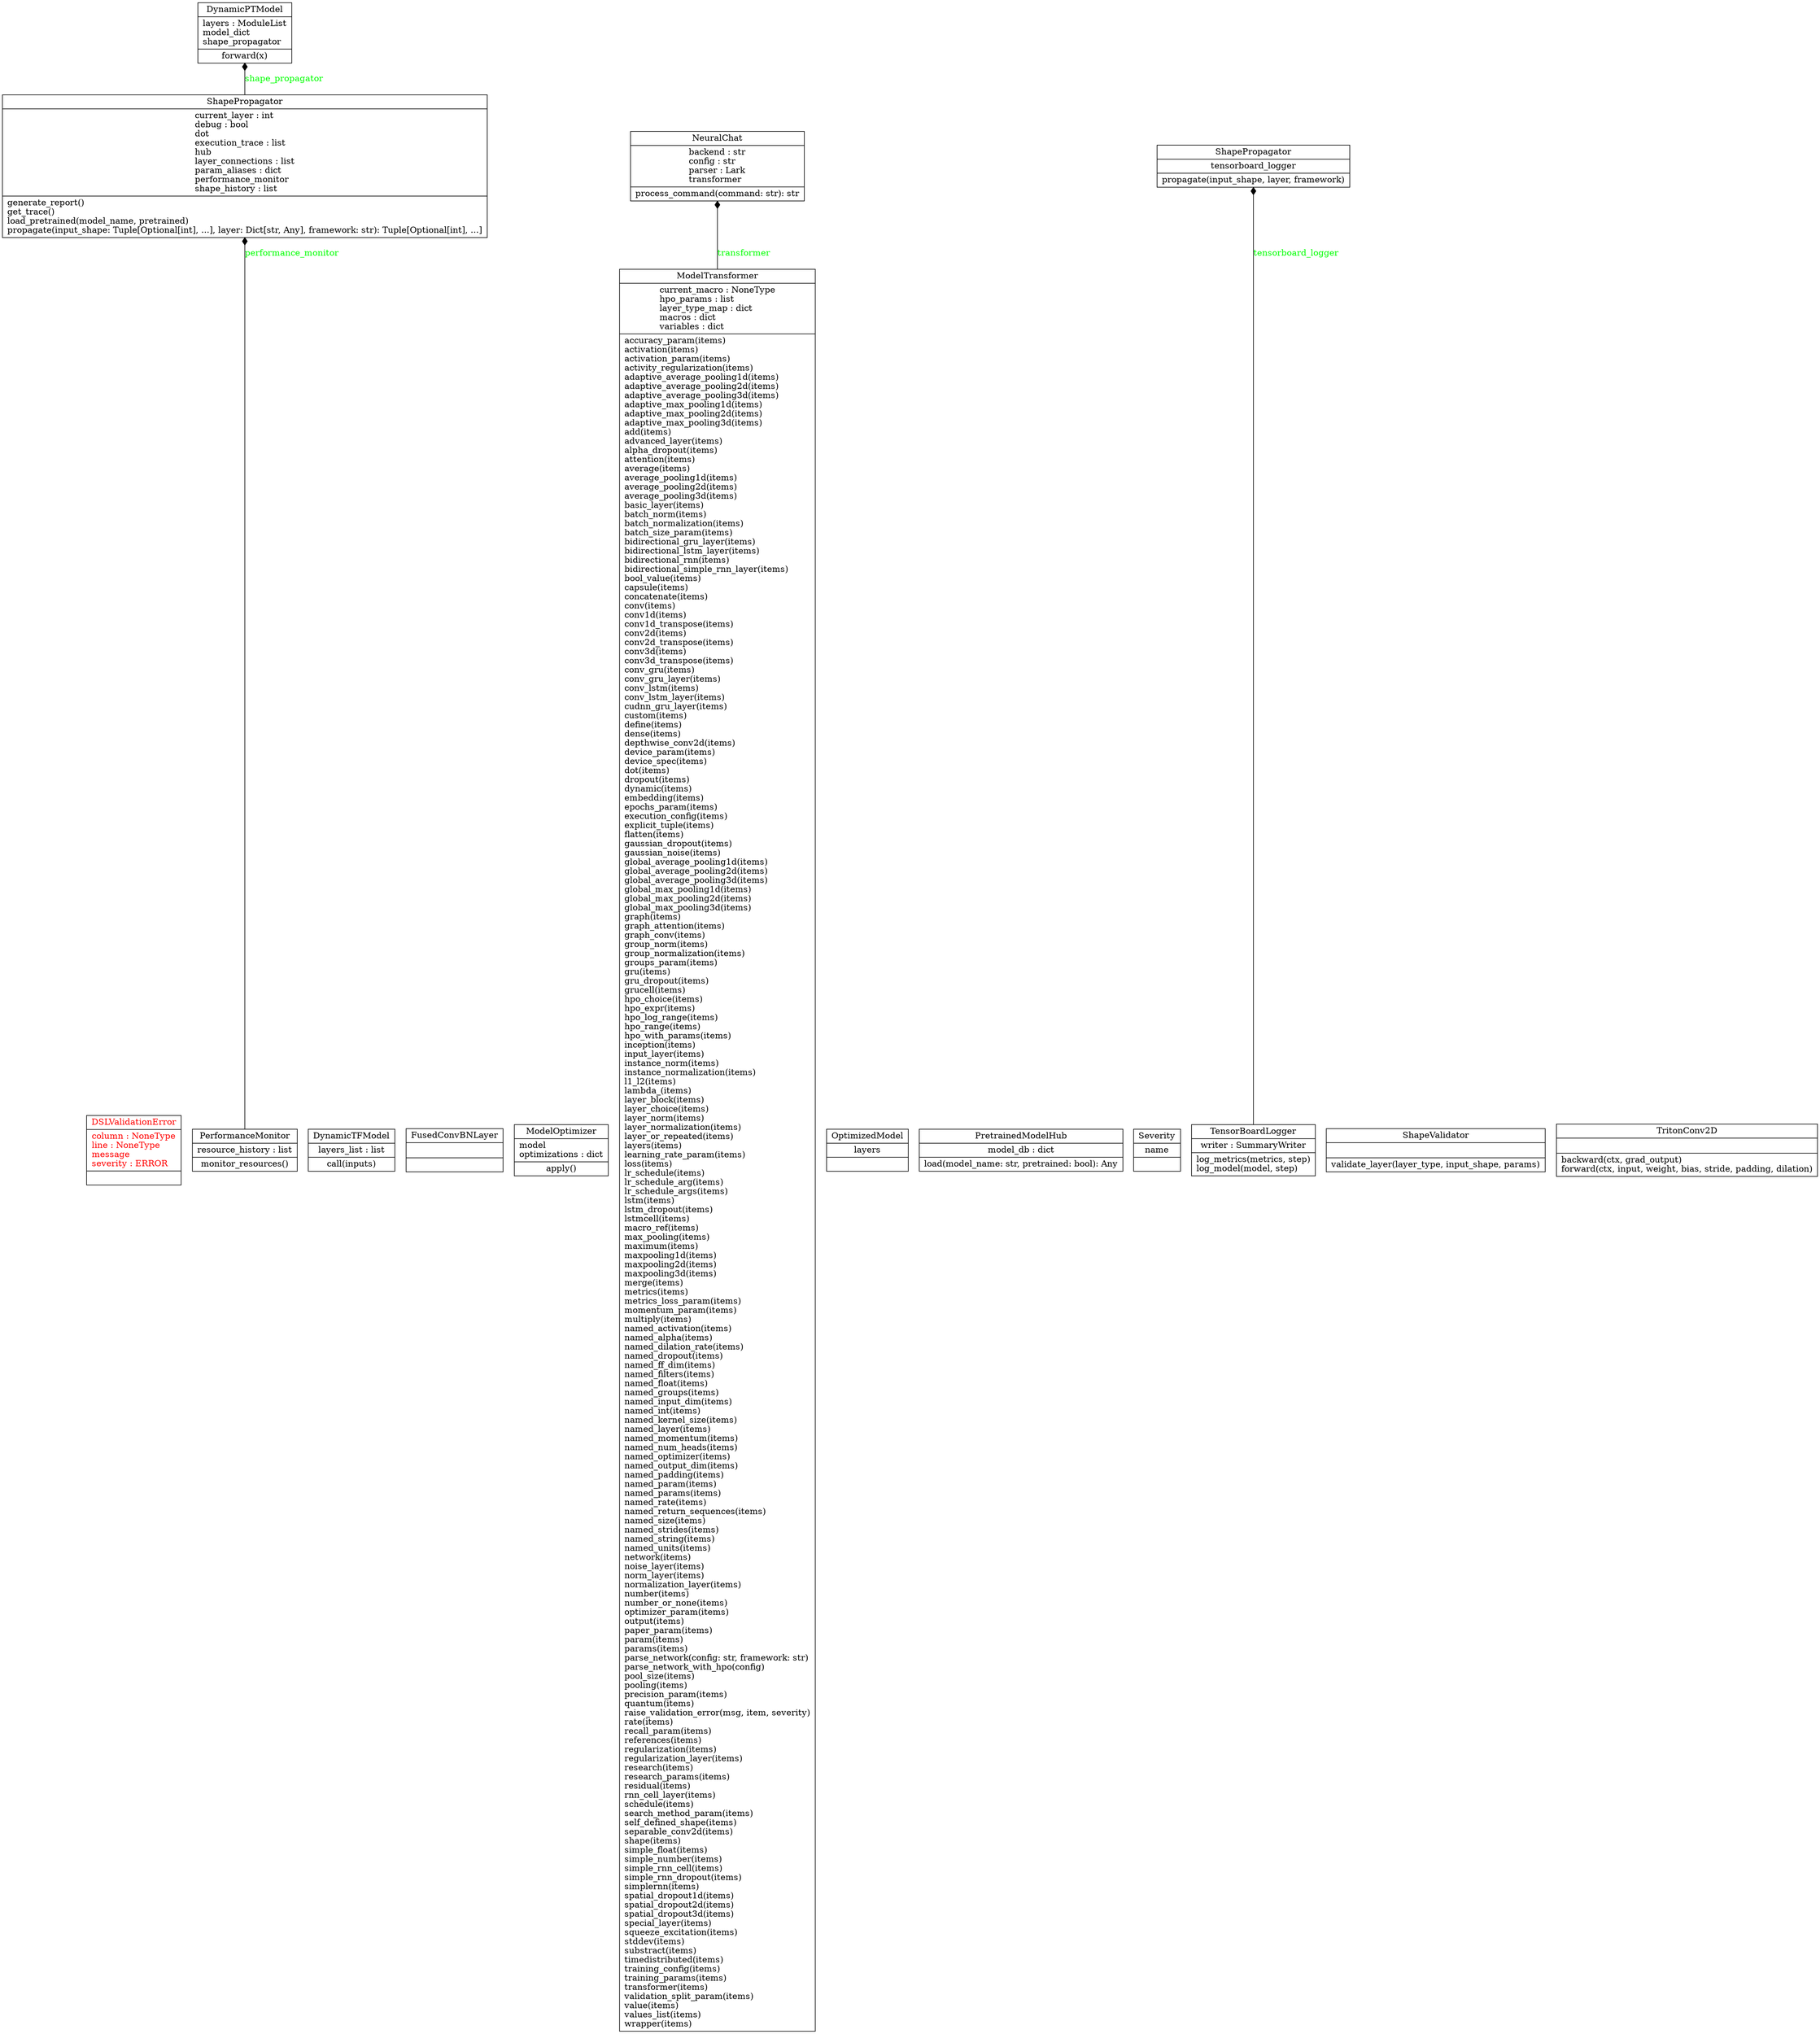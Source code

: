 digraph "classes" {
rankdir=BT
charset="utf-8"
"neural.parser.parser.DSLValidationError" [color="black", fontcolor="red", label=<{DSLValidationError|column : NoneType<br ALIGN="LEFT"/>line : NoneType<br ALIGN="LEFT"/>message<br ALIGN="LEFT"/>severity : ERROR<br ALIGN="LEFT"/>|}>, shape="record", style="solid"];
"neural.hpo.hpo.DynamicPTModel" [color="black", fontcolor="black", label=<{DynamicPTModel|layers : ModuleList<br ALIGN="LEFT"/>model_dict<br ALIGN="LEFT"/>shape_propagator<br ALIGN="LEFT"/>|forward(x)<br ALIGN="LEFT"/>}>, shape="record", style="solid"];
"neural.hpo.hpo.DynamicTFModel" [color="black", fontcolor="black", label=<{DynamicTFModel|layers_list : list<br ALIGN="LEFT"/>|call(inputs)<br ALIGN="LEFT"/>}>, shape="record", style="solid"];
"neural.pretrained_models.pretrained.FusedConvBNLayer" [color="black", fontcolor="black", label=<{FusedConvBNLayer|<br ALIGN="LEFT"/>|}>, shape="record", style="solid"];
"neural.pretrained_models.pretrained.ModelOptimizer" [color="black", fontcolor="black", label=<{ModelOptimizer|model<br ALIGN="LEFT"/>optimizations : dict<br ALIGN="LEFT"/>|apply()<br ALIGN="LEFT"/>}>, shape="record", style="solid"];
"neural.parser.parser.ModelTransformer" [color="black", fontcolor="black", label=<{ModelTransformer|current_macro : NoneType<br ALIGN="LEFT"/>hpo_params : list<br ALIGN="LEFT"/>layer_type_map : dict<br ALIGN="LEFT"/>macros : dict<br ALIGN="LEFT"/>variables : dict<br ALIGN="LEFT"/>|accuracy_param(items)<br ALIGN="LEFT"/>activation(items)<br ALIGN="LEFT"/>activation_param(items)<br ALIGN="LEFT"/>activity_regularization(items)<br ALIGN="LEFT"/>adaptive_average_pooling1d(items)<br ALIGN="LEFT"/>adaptive_average_pooling2d(items)<br ALIGN="LEFT"/>adaptive_average_pooling3d(items)<br ALIGN="LEFT"/>adaptive_max_pooling1d(items)<br ALIGN="LEFT"/>adaptive_max_pooling2d(items)<br ALIGN="LEFT"/>adaptive_max_pooling3d(items)<br ALIGN="LEFT"/>add(items)<br ALIGN="LEFT"/>advanced_layer(items)<br ALIGN="LEFT"/>alpha_dropout(items)<br ALIGN="LEFT"/>attention(items)<br ALIGN="LEFT"/>average(items)<br ALIGN="LEFT"/>average_pooling1d(items)<br ALIGN="LEFT"/>average_pooling2d(items)<br ALIGN="LEFT"/>average_pooling3d(items)<br ALIGN="LEFT"/>basic_layer(items)<br ALIGN="LEFT"/>batch_norm(items)<br ALIGN="LEFT"/>batch_normalization(items)<br ALIGN="LEFT"/>batch_size_param(items)<br ALIGN="LEFT"/>bidirectional_gru_layer(items)<br ALIGN="LEFT"/>bidirectional_lstm_layer(items)<br ALIGN="LEFT"/>bidirectional_rnn(items)<br ALIGN="LEFT"/>bidirectional_simple_rnn_layer(items)<br ALIGN="LEFT"/>bool_value(items)<br ALIGN="LEFT"/>capsule(items)<br ALIGN="LEFT"/>concatenate(items)<br ALIGN="LEFT"/>conv(items)<br ALIGN="LEFT"/>conv1d(items)<br ALIGN="LEFT"/>conv1d_transpose(items)<br ALIGN="LEFT"/>conv2d(items)<br ALIGN="LEFT"/>conv2d_transpose(items)<br ALIGN="LEFT"/>conv3d(items)<br ALIGN="LEFT"/>conv3d_transpose(items)<br ALIGN="LEFT"/>conv_gru(items)<br ALIGN="LEFT"/>conv_gru_layer(items)<br ALIGN="LEFT"/>conv_lstm(items)<br ALIGN="LEFT"/>conv_lstm_layer(items)<br ALIGN="LEFT"/>cudnn_gru_layer(items)<br ALIGN="LEFT"/>custom(items)<br ALIGN="LEFT"/>define(items)<br ALIGN="LEFT"/>dense(items)<br ALIGN="LEFT"/>depthwise_conv2d(items)<br ALIGN="LEFT"/>device_param(items)<br ALIGN="LEFT"/>device_spec(items)<br ALIGN="LEFT"/>dot(items)<br ALIGN="LEFT"/>dropout(items)<br ALIGN="LEFT"/>dynamic(items)<br ALIGN="LEFT"/>embedding(items)<br ALIGN="LEFT"/>epochs_param(items)<br ALIGN="LEFT"/>execution_config(items)<br ALIGN="LEFT"/>explicit_tuple(items)<br ALIGN="LEFT"/>flatten(items)<br ALIGN="LEFT"/>gaussian_dropout(items)<br ALIGN="LEFT"/>gaussian_noise(items)<br ALIGN="LEFT"/>global_average_pooling1d(items)<br ALIGN="LEFT"/>global_average_pooling2d(items)<br ALIGN="LEFT"/>global_average_pooling3d(items)<br ALIGN="LEFT"/>global_max_pooling1d(items)<br ALIGN="LEFT"/>global_max_pooling2d(items)<br ALIGN="LEFT"/>global_max_pooling3d(items)<br ALIGN="LEFT"/>graph(items)<br ALIGN="LEFT"/>graph_attention(items)<br ALIGN="LEFT"/>graph_conv(items)<br ALIGN="LEFT"/>group_norm(items)<br ALIGN="LEFT"/>group_normalization(items)<br ALIGN="LEFT"/>groups_param(items)<br ALIGN="LEFT"/>gru(items)<br ALIGN="LEFT"/>gru_dropout(items)<br ALIGN="LEFT"/>grucell(items)<br ALIGN="LEFT"/>hpo_choice(items)<br ALIGN="LEFT"/>hpo_expr(items)<br ALIGN="LEFT"/>hpo_log_range(items)<br ALIGN="LEFT"/>hpo_range(items)<br ALIGN="LEFT"/>hpo_with_params(items)<br ALIGN="LEFT"/>inception(items)<br ALIGN="LEFT"/>input_layer(items)<br ALIGN="LEFT"/>instance_norm(items)<br ALIGN="LEFT"/>instance_normalization(items)<br ALIGN="LEFT"/>l1_l2(items)<br ALIGN="LEFT"/>lambda_(items)<br ALIGN="LEFT"/>layer_block(items)<br ALIGN="LEFT"/>layer_choice(items)<br ALIGN="LEFT"/>layer_norm(items)<br ALIGN="LEFT"/>layer_normalization(items)<br ALIGN="LEFT"/>layer_or_repeated(items)<br ALIGN="LEFT"/>layers(items)<br ALIGN="LEFT"/>learning_rate_param(items)<br ALIGN="LEFT"/>loss(items)<br ALIGN="LEFT"/>lr_schedule(items)<br ALIGN="LEFT"/>lr_schedule_arg(items)<br ALIGN="LEFT"/>lr_schedule_args(items)<br ALIGN="LEFT"/>lstm(items)<br ALIGN="LEFT"/>lstm_dropout(items)<br ALIGN="LEFT"/>lstmcell(items)<br ALIGN="LEFT"/>macro_ref(items)<br ALIGN="LEFT"/>max_pooling(items)<br ALIGN="LEFT"/>maximum(items)<br ALIGN="LEFT"/>maxpooling1d(items)<br ALIGN="LEFT"/>maxpooling2d(items)<br ALIGN="LEFT"/>maxpooling3d(items)<br ALIGN="LEFT"/>merge(items)<br ALIGN="LEFT"/>metrics(items)<br ALIGN="LEFT"/>metrics_loss_param(items)<br ALIGN="LEFT"/>momentum_param(items)<br ALIGN="LEFT"/>multiply(items)<br ALIGN="LEFT"/>named_activation(items)<br ALIGN="LEFT"/>named_alpha(items)<br ALIGN="LEFT"/>named_dilation_rate(items)<br ALIGN="LEFT"/>named_dropout(items)<br ALIGN="LEFT"/>named_ff_dim(items)<br ALIGN="LEFT"/>named_filters(items)<br ALIGN="LEFT"/>named_float(items)<br ALIGN="LEFT"/>named_groups(items)<br ALIGN="LEFT"/>named_input_dim(items)<br ALIGN="LEFT"/>named_int(items)<br ALIGN="LEFT"/>named_kernel_size(items)<br ALIGN="LEFT"/>named_layer(items)<br ALIGN="LEFT"/>named_momentum(items)<br ALIGN="LEFT"/>named_num_heads(items)<br ALIGN="LEFT"/>named_optimizer(items)<br ALIGN="LEFT"/>named_output_dim(items)<br ALIGN="LEFT"/>named_padding(items)<br ALIGN="LEFT"/>named_param(items)<br ALIGN="LEFT"/>named_params(items)<br ALIGN="LEFT"/>named_rate(items)<br ALIGN="LEFT"/>named_return_sequences(items)<br ALIGN="LEFT"/>named_size(items)<br ALIGN="LEFT"/>named_strides(items)<br ALIGN="LEFT"/>named_string(items)<br ALIGN="LEFT"/>named_units(items)<br ALIGN="LEFT"/>network(items)<br ALIGN="LEFT"/>noise_layer(items)<br ALIGN="LEFT"/>norm_layer(items)<br ALIGN="LEFT"/>normalization_layer(items)<br ALIGN="LEFT"/>number(items)<br ALIGN="LEFT"/>number_or_none(items)<br ALIGN="LEFT"/>optimizer_param(items)<br ALIGN="LEFT"/>output(items)<br ALIGN="LEFT"/>paper_param(items)<br ALIGN="LEFT"/>param(items)<br ALIGN="LEFT"/>params(items)<br ALIGN="LEFT"/>parse_network(config: str, framework: str)<br ALIGN="LEFT"/>parse_network_with_hpo(config)<br ALIGN="LEFT"/>pool_size(items)<br ALIGN="LEFT"/>pooling(items)<br ALIGN="LEFT"/>precision_param(items)<br ALIGN="LEFT"/>quantum(items)<br ALIGN="LEFT"/>raise_validation_error(msg, item, severity)<br ALIGN="LEFT"/>rate(items)<br ALIGN="LEFT"/>recall_param(items)<br ALIGN="LEFT"/>references(items)<br ALIGN="LEFT"/>regularization(items)<br ALIGN="LEFT"/>regularization_layer(items)<br ALIGN="LEFT"/>research(items)<br ALIGN="LEFT"/>research_params(items)<br ALIGN="LEFT"/>residual(items)<br ALIGN="LEFT"/>rnn_cell_layer(items)<br ALIGN="LEFT"/>schedule(items)<br ALIGN="LEFT"/>search_method_param(items)<br ALIGN="LEFT"/>self_defined_shape(items)<br ALIGN="LEFT"/>separable_conv2d(items)<br ALIGN="LEFT"/>shape(items)<br ALIGN="LEFT"/>simple_float(items)<br ALIGN="LEFT"/>simple_number(items)<br ALIGN="LEFT"/>simple_rnn_cell(items)<br ALIGN="LEFT"/>simple_rnn_dropout(items)<br ALIGN="LEFT"/>simplernn(items)<br ALIGN="LEFT"/>spatial_dropout1d(items)<br ALIGN="LEFT"/>spatial_dropout2d(items)<br ALIGN="LEFT"/>spatial_dropout3d(items)<br ALIGN="LEFT"/>special_layer(items)<br ALIGN="LEFT"/>squeeze_excitation(items)<br ALIGN="LEFT"/>stddev(items)<br ALIGN="LEFT"/>substract(items)<br ALIGN="LEFT"/>timedistributed(items)<br ALIGN="LEFT"/>training_config(items)<br ALIGN="LEFT"/>training_params(items)<br ALIGN="LEFT"/>transformer(items)<br ALIGN="LEFT"/>validation_split_param(items)<br ALIGN="LEFT"/>value(items)<br ALIGN="LEFT"/>values_list(items)<br ALIGN="LEFT"/>wrapper(items)<br ALIGN="LEFT"/>}>, shape="record", style="solid"];
"neural.neural_chat.neural_chat.NeuralChat" [color="black", fontcolor="black", label=<{NeuralChat|backend : str<br ALIGN="LEFT"/>config : str<br ALIGN="LEFT"/>parser : Lark<br ALIGN="LEFT"/>transformer<br ALIGN="LEFT"/>|process_command(command: str): str<br ALIGN="LEFT"/>}>, shape="record", style="solid"];
"neural.pretrained_models.pretrained.OptimizedModel" [color="black", fontcolor="black", label=<{OptimizedModel|layers<br ALIGN="LEFT"/>|}>, shape="record", style="solid"];
"neural.shape_propagation.shape_propagator.PerformanceMonitor" [color="black", fontcolor="black", label=<{PerformanceMonitor|resource_history : list<br ALIGN="LEFT"/>|monitor_resources()<br ALIGN="LEFT"/>}>, shape="record", style="solid"];
"neural.pretrained_models.pretrained.PretrainedModelHub" [color="black", fontcolor="black", label=<{PretrainedModelHub|model_db : dict<br ALIGN="LEFT"/>|load(model_name: str, pretrained: bool): Any<br ALIGN="LEFT"/>}>, shape="record", style="solid"];
"neural.parser.parser.Severity" [color="black", fontcolor="black", label=<{Severity|name<br ALIGN="LEFT"/>|}>, shape="record", style="solid"];
"neural.training.training.ShapePropagator" [color="black", fontcolor="black", label=<{ShapePropagator|tensorboard_logger<br ALIGN="LEFT"/>|propagate(input_shape, layer, framework)<br ALIGN="LEFT"/>}>, shape="record", style="solid"];
"neural.shape_propagation.shape_propagator.ShapePropagator" [color="black", fontcolor="black", label=<{ShapePropagator|current_layer : int<br ALIGN="LEFT"/>debug : bool<br ALIGN="LEFT"/>dot<br ALIGN="LEFT"/>execution_trace : list<br ALIGN="LEFT"/>hub<br ALIGN="LEFT"/>layer_connections : list<br ALIGN="LEFT"/>param_aliases : dict<br ALIGN="LEFT"/>performance_monitor<br ALIGN="LEFT"/>shape_history : list<br ALIGN="LEFT"/>|generate_report()<br ALIGN="LEFT"/>get_trace()<br ALIGN="LEFT"/>load_pretrained(model_name, pretrained)<br ALIGN="LEFT"/>propagate(input_shape: Tuple[Optional[int], ...], layer: Dict[str, Any], framework: str): Tuple[Optional[int], ...]<br ALIGN="LEFT"/>}>, shape="record", style="solid"];
"neural.shape_propagation.shape_propagator.ShapeValidator" [color="black", fontcolor="black", label=<{ShapeValidator|<br ALIGN="LEFT"/>|validate_layer(layer_type, input_shape, params)<br ALIGN="LEFT"/>}>, shape="record", style="solid"];
"neural.training.training.TensorBoardLogger" [color="black", fontcolor="black", label=<{TensorBoardLogger|writer : SummaryWriter<br ALIGN="LEFT"/>|log_metrics(metrics, step)<br ALIGN="LEFT"/>log_model(model, step)<br ALIGN="LEFT"/>}>, shape="record", style="solid"];
"neural.pretrained_models.pretrained.TritonConv2D" [color="black", fontcolor="black", label=<{TritonConv2D|<br ALIGN="LEFT"/>|backward(ctx, grad_output)<br ALIGN="LEFT"/>forward(ctx, input, weight, bias, stride, padding, dilation)<br ALIGN="LEFT"/>}>, shape="record", style="solid"];
"neural.parser.parser.ModelTransformer" -> "neural.neural_chat.neural_chat.NeuralChat" [arrowhead="diamond", arrowtail="none", fontcolor="green", label="transformer", style="solid"];
"neural.shape_propagation.shape_propagator.PerformanceMonitor" -> "neural.shape_propagation.shape_propagator.ShapePropagator" [arrowhead="diamond", arrowtail="none", fontcolor="green", label="performance_monitor", style="solid"];
"neural.shape_propagation.shape_propagator.ShapePropagator" -> "neural.hpo.hpo.DynamicPTModel" [arrowhead="diamond", arrowtail="none", fontcolor="green", label="shape_propagator", style="solid"];
"neural.training.training.TensorBoardLogger" -> "neural.training.training.ShapePropagator" [arrowhead="diamond", arrowtail="none", fontcolor="green", label="tensorboard_logger", style="solid"];
}
